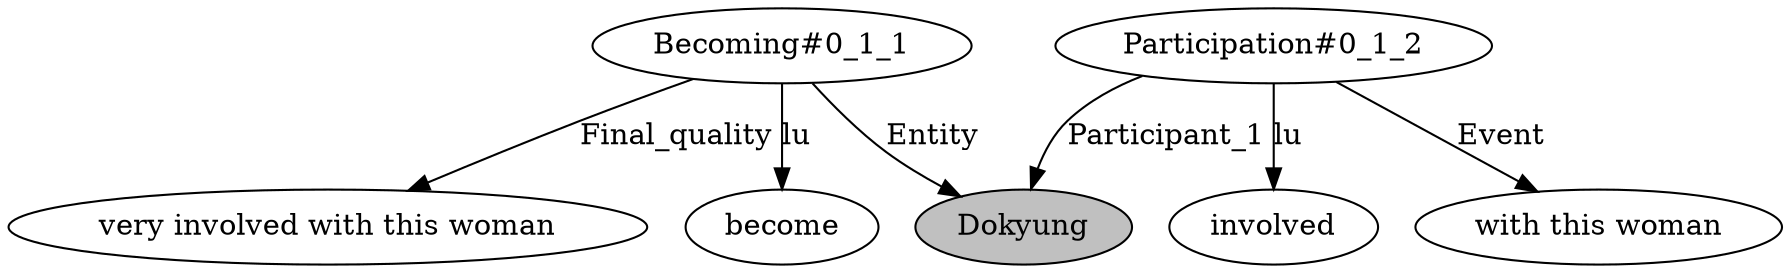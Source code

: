 // The Round Table
digraph {
	0 [label=Dokyung fillcolor=gray style=filled]
	1 [label="Becoming#0_1_1"]
	2 [label=become]
	3 [label="very involved with this woman"]
	1 -> 2 [label=lu]
	1 -> 0 [label=Entity]
	1 -> 3 [label=Final_quality]
	4 [label="Participation#0_1_2"]
	5 [label=involved]
	6 [label="with this woman"]
	4 -> 5 [label=lu]
	4 -> 0 [label=Participant_1]
	4 -> 6 [label=Event]
}
